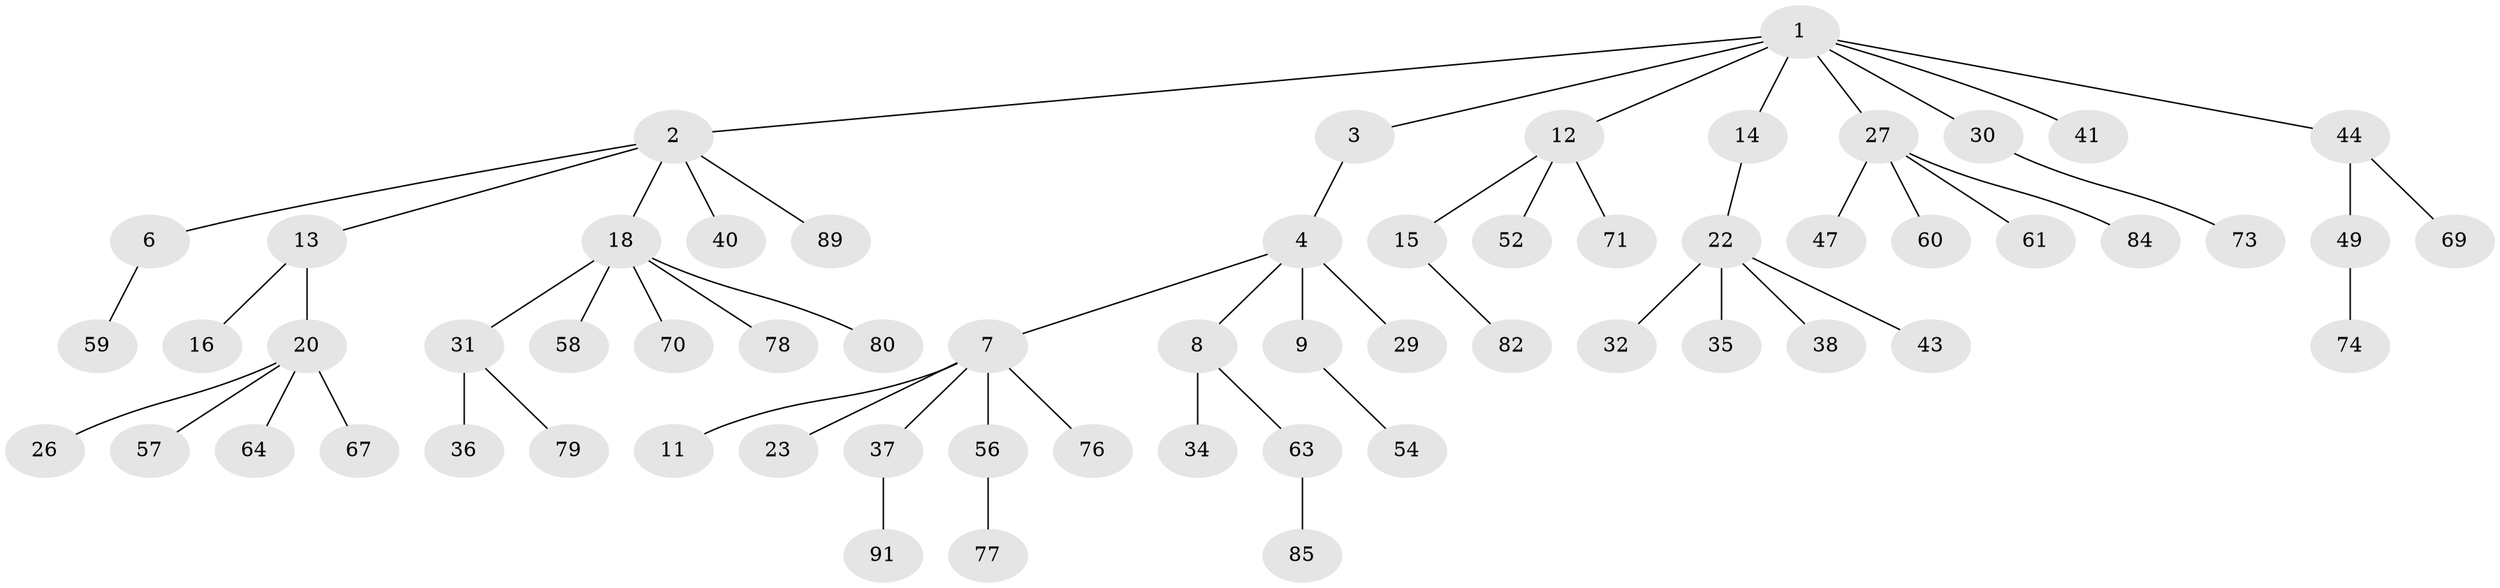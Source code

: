 // original degree distribution, {6: 0.06593406593406594, 2: 0.34065934065934067, 3: 0.06593406593406594, 4: 0.04395604395604396, 5: 0.01098901098901099, 1: 0.4725274725274725}
// Generated by graph-tools (version 1.1) at 2025/42/03/06/25 10:42:02]
// undirected, 61 vertices, 60 edges
graph export_dot {
graph [start="1"]
  node [color=gray90,style=filled];
  1 [super="+10"];
  2 [super="+5"];
  3;
  4 [super="+46"];
  6 [super="+28"];
  7 [super="+25"];
  8 [super="+17"];
  9 [super="+21"];
  11 [super="+42"];
  12 [super="+66"];
  13 [super="+65"];
  14;
  15;
  16 [super="+19"];
  18 [super="+75"];
  20 [super="+33"];
  22 [super="+87"];
  23 [super="+24"];
  26 [super="+51"];
  27 [super="+53"];
  29;
  30 [super="+48"];
  31 [super="+39"];
  32;
  34 [super="+45"];
  35 [super="+62"];
  36;
  37 [super="+83"];
  38;
  40 [super="+50"];
  41;
  43;
  44;
  47;
  49 [super="+55"];
  52;
  54 [super="+86"];
  56;
  57;
  58;
  59;
  60;
  61;
  63 [super="+68"];
  64;
  67 [super="+72"];
  69;
  70;
  71 [super="+81"];
  73 [super="+88"];
  74 [super="+90"];
  76;
  77;
  78;
  79;
  80;
  82;
  84;
  85;
  89;
  91;
  1 -- 2;
  1 -- 3;
  1 -- 12;
  1 -- 27;
  1 -- 30;
  1 -- 44;
  1 -- 14;
  1 -- 41;
  2 -- 6;
  2 -- 13;
  2 -- 18;
  2 -- 89;
  2 -- 40;
  3 -- 4;
  4 -- 7;
  4 -- 8;
  4 -- 9;
  4 -- 29;
  6 -- 59;
  7 -- 11;
  7 -- 23;
  7 -- 37;
  7 -- 56;
  7 -- 76;
  8 -- 34;
  8 -- 63;
  9 -- 54;
  12 -- 15;
  12 -- 52;
  12 -- 71;
  13 -- 16;
  13 -- 20;
  14 -- 22;
  15 -- 82;
  18 -- 31;
  18 -- 58;
  18 -- 70;
  18 -- 80;
  18 -- 78;
  20 -- 26;
  20 -- 64;
  20 -- 57;
  20 -- 67;
  22 -- 32;
  22 -- 35;
  22 -- 38;
  22 -- 43;
  27 -- 47;
  27 -- 61;
  27 -- 60;
  27 -- 84;
  30 -- 73;
  31 -- 36;
  31 -- 79;
  37 -- 91;
  44 -- 49;
  44 -- 69;
  49 -- 74;
  56 -- 77;
  63 -- 85;
}
